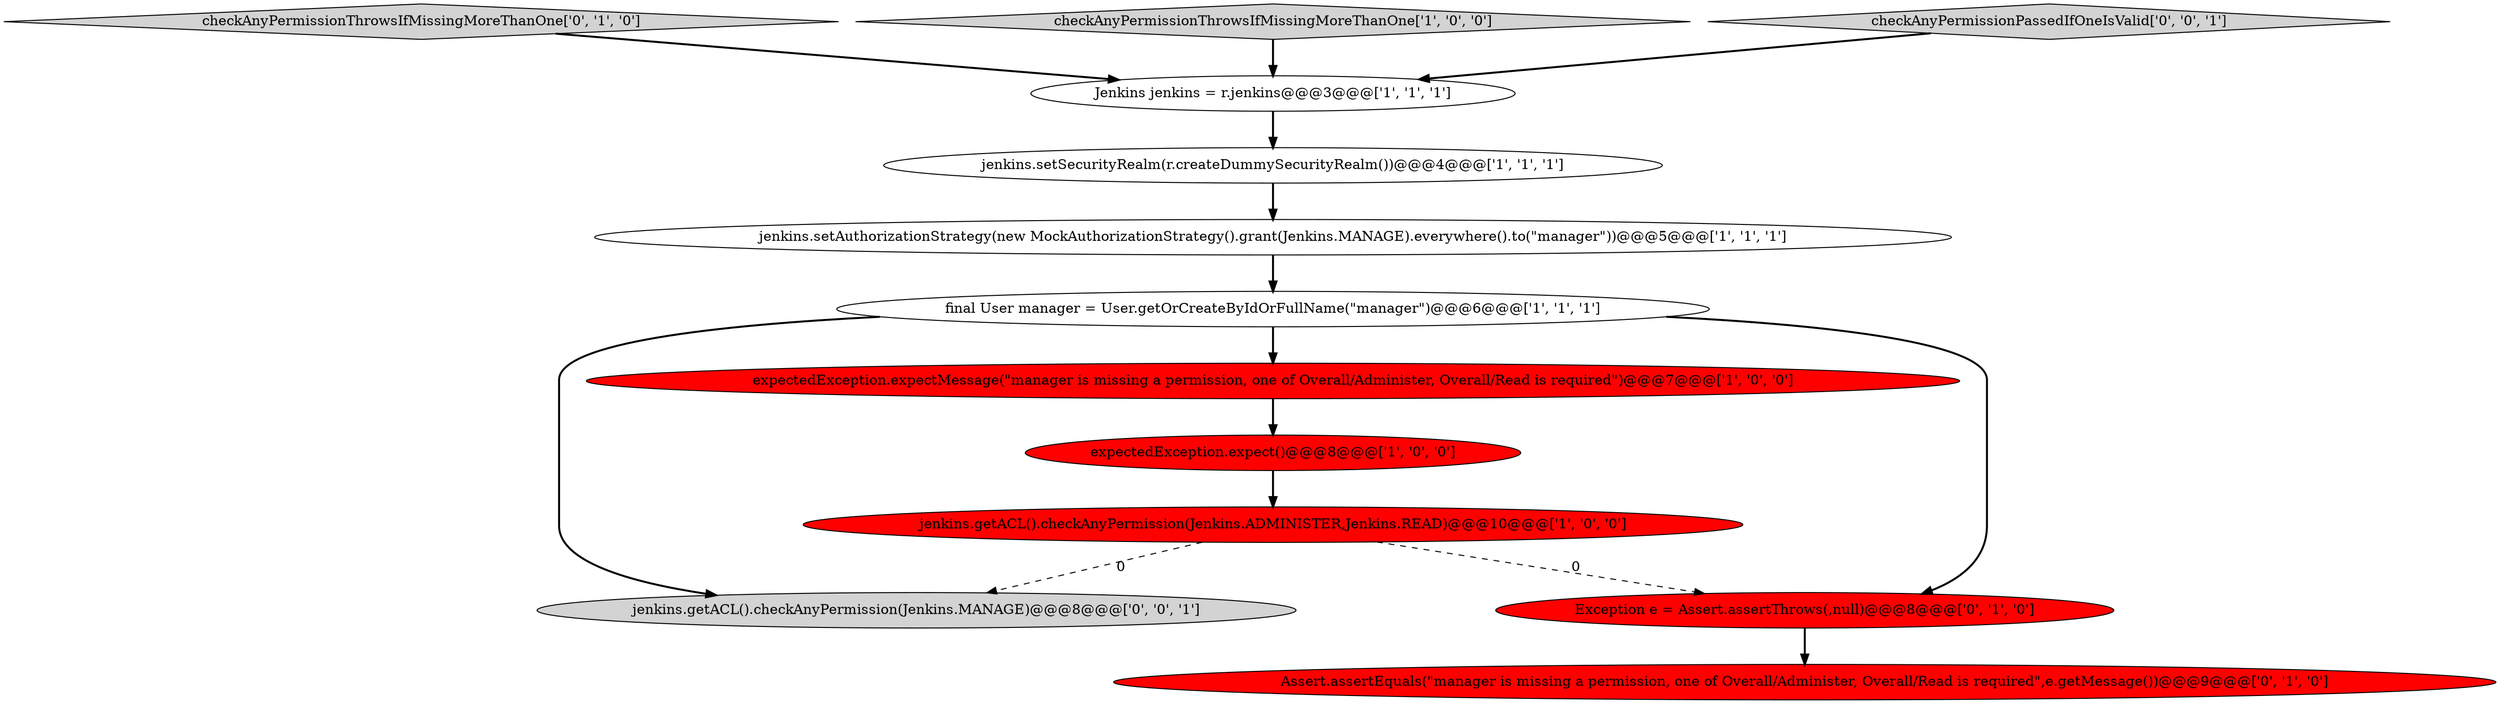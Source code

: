 digraph {
10 [style = filled, label = "Assert.assertEquals(\"manager is missing a permission, one of Overall/Administer, Overall/Read is required\",e.getMessage())@@@9@@@['0', '1', '0']", fillcolor = red, shape = ellipse image = "AAA1AAABBB2BBB"];
6 [style = filled, label = "expectedException.expect()@@@8@@@['1', '0', '0']", fillcolor = red, shape = ellipse image = "AAA1AAABBB1BBB"];
9 [style = filled, label = "checkAnyPermissionThrowsIfMissingMoreThanOne['0', '1', '0']", fillcolor = lightgray, shape = diamond image = "AAA0AAABBB2BBB"];
12 [style = filled, label = "jenkins.getACL().checkAnyPermission(Jenkins.MANAGE)@@@8@@@['0', '0', '1']", fillcolor = lightgray, shape = ellipse image = "AAA0AAABBB3BBB"];
1 [style = filled, label = "jenkins.getACL().checkAnyPermission(Jenkins.ADMINISTER,Jenkins.READ)@@@10@@@['1', '0', '0']", fillcolor = red, shape = ellipse image = "AAA1AAABBB1BBB"];
7 [style = filled, label = "final User manager = User.getOrCreateByIdOrFullName(\"manager\")@@@6@@@['1', '1', '1']", fillcolor = white, shape = ellipse image = "AAA0AAABBB1BBB"];
4 [style = filled, label = "jenkins.setSecurityRealm(r.createDummySecurityRealm())@@@4@@@['1', '1', '1']", fillcolor = white, shape = ellipse image = "AAA0AAABBB1BBB"];
5 [style = filled, label = "checkAnyPermissionThrowsIfMissingMoreThanOne['1', '0', '0']", fillcolor = lightgray, shape = diamond image = "AAA0AAABBB1BBB"];
11 [style = filled, label = "checkAnyPermissionPassedIfOneIsValid['0', '0', '1']", fillcolor = lightgray, shape = diamond image = "AAA0AAABBB3BBB"];
0 [style = filled, label = "jenkins.setAuthorizationStrategy(new MockAuthorizationStrategy().grant(Jenkins.MANAGE).everywhere().to(\"manager\"))@@@5@@@['1', '1', '1']", fillcolor = white, shape = ellipse image = "AAA0AAABBB1BBB"];
8 [style = filled, label = "Exception e = Assert.assertThrows(,null)@@@8@@@['0', '1', '0']", fillcolor = red, shape = ellipse image = "AAA1AAABBB2BBB"];
3 [style = filled, label = "expectedException.expectMessage(\"manager is missing a permission, one of Overall/Administer, Overall/Read is required\")@@@7@@@['1', '0', '0']", fillcolor = red, shape = ellipse image = "AAA1AAABBB1BBB"];
2 [style = filled, label = "Jenkins jenkins = r.jenkins@@@3@@@['1', '1', '1']", fillcolor = white, shape = ellipse image = "AAA0AAABBB1BBB"];
6->1 [style = bold, label=""];
8->10 [style = bold, label=""];
3->6 [style = bold, label=""];
5->2 [style = bold, label=""];
1->8 [style = dashed, label="0"];
1->12 [style = dashed, label="0"];
7->8 [style = bold, label=""];
2->4 [style = bold, label=""];
9->2 [style = bold, label=""];
7->12 [style = bold, label=""];
11->2 [style = bold, label=""];
7->3 [style = bold, label=""];
4->0 [style = bold, label=""];
0->7 [style = bold, label=""];
}
